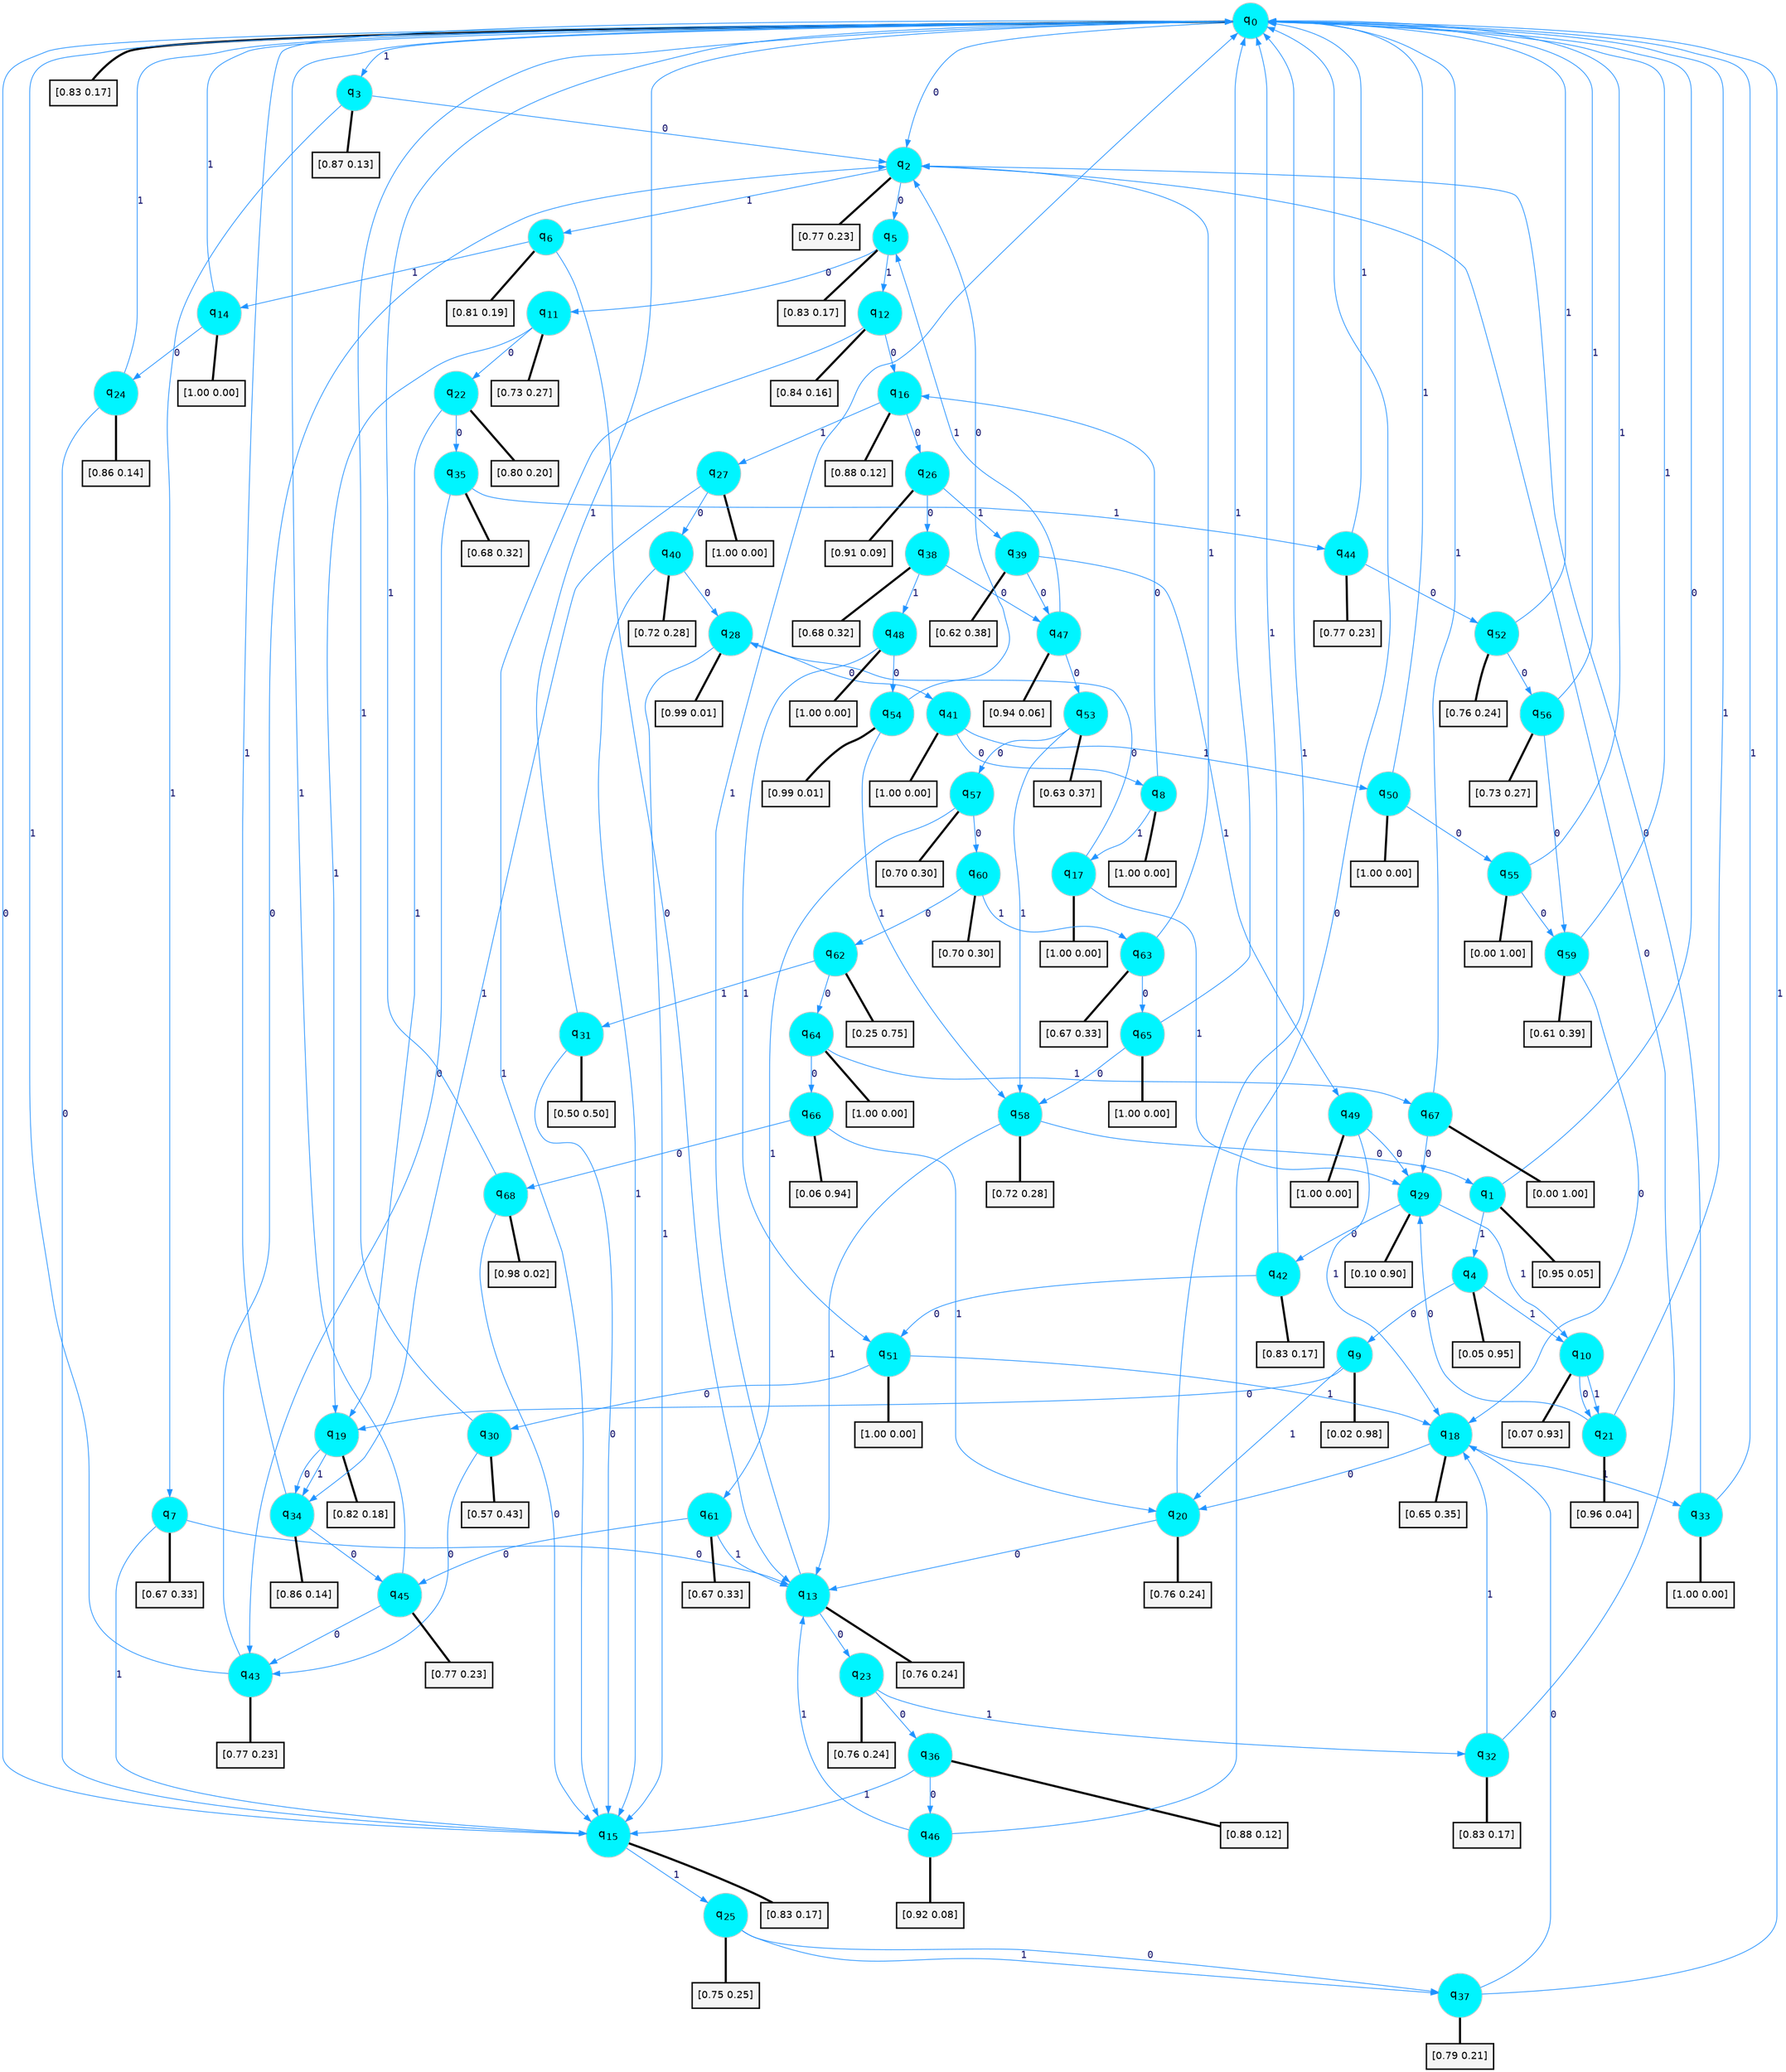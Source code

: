 digraph G {
graph [
bgcolor=transparent, dpi=300, rankdir=TD, size="40,25"];
node [
color=gray, fillcolor=turquoise1, fontcolor=black, fontname=Helvetica, fontsize=16, fontweight=bold, shape=circle, style=filled];
edge [
arrowsize=1, color=dodgerblue1, fontcolor=midnightblue, fontname=courier, fontweight=bold, penwidth=1, style=solid, weight=20];
0[label=<q<SUB>0</SUB>>];
1[label=<q<SUB>1</SUB>>];
2[label=<q<SUB>2</SUB>>];
3[label=<q<SUB>3</SUB>>];
4[label=<q<SUB>4</SUB>>];
5[label=<q<SUB>5</SUB>>];
6[label=<q<SUB>6</SUB>>];
7[label=<q<SUB>7</SUB>>];
8[label=<q<SUB>8</SUB>>];
9[label=<q<SUB>9</SUB>>];
10[label=<q<SUB>10</SUB>>];
11[label=<q<SUB>11</SUB>>];
12[label=<q<SUB>12</SUB>>];
13[label=<q<SUB>13</SUB>>];
14[label=<q<SUB>14</SUB>>];
15[label=<q<SUB>15</SUB>>];
16[label=<q<SUB>16</SUB>>];
17[label=<q<SUB>17</SUB>>];
18[label=<q<SUB>18</SUB>>];
19[label=<q<SUB>19</SUB>>];
20[label=<q<SUB>20</SUB>>];
21[label=<q<SUB>21</SUB>>];
22[label=<q<SUB>22</SUB>>];
23[label=<q<SUB>23</SUB>>];
24[label=<q<SUB>24</SUB>>];
25[label=<q<SUB>25</SUB>>];
26[label=<q<SUB>26</SUB>>];
27[label=<q<SUB>27</SUB>>];
28[label=<q<SUB>28</SUB>>];
29[label=<q<SUB>29</SUB>>];
30[label=<q<SUB>30</SUB>>];
31[label=<q<SUB>31</SUB>>];
32[label=<q<SUB>32</SUB>>];
33[label=<q<SUB>33</SUB>>];
34[label=<q<SUB>34</SUB>>];
35[label=<q<SUB>35</SUB>>];
36[label=<q<SUB>36</SUB>>];
37[label=<q<SUB>37</SUB>>];
38[label=<q<SUB>38</SUB>>];
39[label=<q<SUB>39</SUB>>];
40[label=<q<SUB>40</SUB>>];
41[label=<q<SUB>41</SUB>>];
42[label=<q<SUB>42</SUB>>];
43[label=<q<SUB>43</SUB>>];
44[label=<q<SUB>44</SUB>>];
45[label=<q<SUB>45</SUB>>];
46[label=<q<SUB>46</SUB>>];
47[label=<q<SUB>47</SUB>>];
48[label=<q<SUB>48</SUB>>];
49[label=<q<SUB>49</SUB>>];
50[label=<q<SUB>50</SUB>>];
51[label=<q<SUB>51</SUB>>];
52[label=<q<SUB>52</SUB>>];
53[label=<q<SUB>53</SUB>>];
54[label=<q<SUB>54</SUB>>];
55[label=<q<SUB>55</SUB>>];
56[label=<q<SUB>56</SUB>>];
57[label=<q<SUB>57</SUB>>];
58[label=<q<SUB>58</SUB>>];
59[label=<q<SUB>59</SUB>>];
60[label=<q<SUB>60</SUB>>];
61[label=<q<SUB>61</SUB>>];
62[label=<q<SUB>62</SUB>>];
63[label=<q<SUB>63</SUB>>];
64[label=<q<SUB>64</SUB>>];
65[label=<q<SUB>65</SUB>>];
66[label=<q<SUB>66</SUB>>];
67[label=<q<SUB>67</SUB>>];
68[label=<q<SUB>68</SUB>>];
69[label="[0.83 0.17]", shape=box,fontcolor=black, fontname=Helvetica, fontsize=14, penwidth=2, fillcolor=whitesmoke,color=black];
70[label="[0.95 0.05]", shape=box,fontcolor=black, fontname=Helvetica, fontsize=14, penwidth=2, fillcolor=whitesmoke,color=black];
71[label="[0.77 0.23]", shape=box,fontcolor=black, fontname=Helvetica, fontsize=14, penwidth=2, fillcolor=whitesmoke,color=black];
72[label="[0.87 0.13]", shape=box,fontcolor=black, fontname=Helvetica, fontsize=14, penwidth=2, fillcolor=whitesmoke,color=black];
73[label="[0.05 0.95]", shape=box,fontcolor=black, fontname=Helvetica, fontsize=14, penwidth=2, fillcolor=whitesmoke,color=black];
74[label="[0.83 0.17]", shape=box,fontcolor=black, fontname=Helvetica, fontsize=14, penwidth=2, fillcolor=whitesmoke,color=black];
75[label="[0.81 0.19]", shape=box,fontcolor=black, fontname=Helvetica, fontsize=14, penwidth=2, fillcolor=whitesmoke,color=black];
76[label="[0.67 0.33]", shape=box,fontcolor=black, fontname=Helvetica, fontsize=14, penwidth=2, fillcolor=whitesmoke,color=black];
77[label="[1.00 0.00]", shape=box,fontcolor=black, fontname=Helvetica, fontsize=14, penwidth=2, fillcolor=whitesmoke,color=black];
78[label="[0.02 0.98]", shape=box,fontcolor=black, fontname=Helvetica, fontsize=14, penwidth=2, fillcolor=whitesmoke,color=black];
79[label="[0.07 0.93]", shape=box,fontcolor=black, fontname=Helvetica, fontsize=14, penwidth=2, fillcolor=whitesmoke,color=black];
80[label="[0.73 0.27]", shape=box,fontcolor=black, fontname=Helvetica, fontsize=14, penwidth=2, fillcolor=whitesmoke,color=black];
81[label="[0.84 0.16]", shape=box,fontcolor=black, fontname=Helvetica, fontsize=14, penwidth=2, fillcolor=whitesmoke,color=black];
82[label="[0.76 0.24]", shape=box,fontcolor=black, fontname=Helvetica, fontsize=14, penwidth=2, fillcolor=whitesmoke,color=black];
83[label="[1.00 0.00]", shape=box,fontcolor=black, fontname=Helvetica, fontsize=14, penwidth=2, fillcolor=whitesmoke,color=black];
84[label="[0.83 0.17]", shape=box,fontcolor=black, fontname=Helvetica, fontsize=14, penwidth=2, fillcolor=whitesmoke,color=black];
85[label="[0.88 0.12]", shape=box,fontcolor=black, fontname=Helvetica, fontsize=14, penwidth=2, fillcolor=whitesmoke,color=black];
86[label="[1.00 0.00]", shape=box,fontcolor=black, fontname=Helvetica, fontsize=14, penwidth=2, fillcolor=whitesmoke,color=black];
87[label="[0.65 0.35]", shape=box,fontcolor=black, fontname=Helvetica, fontsize=14, penwidth=2, fillcolor=whitesmoke,color=black];
88[label="[0.82 0.18]", shape=box,fontcolor=black, fontname=Helvetica, fontsize=14, penwidth=2, fillcolor=whitesmoke,color=black];
89[label="[0.76 0.24]", shape=box,fontcolor=black, fontname=Helvetica, fontsize=14, penwidth=2, fillcolor=whitesmoke,color=black];
90[label="[0.96 0.04]", shape=box,fontcolor=black, fontname=Helvetica, fontsize=14, penwidth=2, fillcolor=whitesmoke,color=black];
91[label="[0.80 0.20]", shape=box,fontcolor=black, fontname=Helvetica, fontsize=14, penwidth=2, fillcolor=whitesmoke,color=black];
92[label="[0.76 0.24]", shape=box,fontcolor=black, fontname=Helvetica, fontsize=14, penwidth=2, fillcolor=whitesmoke,color=black];
93[label="[0.86 0.14]", shape=box,fontcolor=black, fontname=Helvetica, fontsize=14, penwidth=2, fillcolor=whitesmoke,color=black];
94[label="[0.75 0.25]", shape=box,fontcolor=black, fontname=Helvetica, fontsize=14, penwidth=2, fillcolor=whitesmoke,color=black];
95[label="[0.91 0.09]", shape=box,fontcolor=black, fontname=Helvetica, fontsize=14, penwidth=2, fillcolor=whitesmoke,color=black];
96[label="[1.00 0.00]", shape=box,fontcolor=black, fontname=Helvetica, fontsize=14, penwidth=2, fillcolor=whitesmoke,color=black];
97[label="[0.99 0.01]", shape=box,fontcolor=black, fontname=Helvetica, fontsize=14, penwidth=2, fillcolor=whitesmoke,color=black];
98[label="[0.10 0.90]", shape=box,fontcolor=black, fontname=Helvetica, fontsize=14, penwidth=2, fillcolor=whitesmoke,color=black];
99[label="[0.57 0.43]", shape=box,fontcolor=black, fontname=Helvetica, fontsize=14, penwidth=2, fillcolor=whitesmoke,color=black];
100[label="[0.50 0.50]", shape=box,fontcolor=black, fontname=Helvetica, fontsize=14, penwidth=2, fillcolor=whitesmoke,color=black];
101[label="[0.83 0.17]", shape=box,fontcolor=black, fontname=Helvetica, fontsize=14, penwidth=2, fillcolor=whitesmoke,color=black];
102[label="[1.00 0.00]", shape=box,fontcolor=black, fontname=Helvetica, fontsize=14, penwidth=2, fillcolor=whitesmoke,color=black];
103[label="[0.86 0.14]", shape=box,fontcolor=black, fontname=Helvetica, fontsize=14, penwidth=2, fillcolor=whitesmoke,color=black];
104[label="[0.68 0.32]", shape=box,fontcolor=black, fontname=Helvetica, fontsize=14, penwidth=2, fillcolor=whitesmoke,color=black];
105[label="[0.88 0.12]", shape=box,fontcolor=black, fontname=Helvetica, fontsize=14, penwidth=2, fillcolor=whitesmoke,color=black];
106[label="[0.79 0.21]", shape=box,fontcolor=black, fontname=Helvetica, fontsize=14, penwidth=2, fillcolor=whitesmoke,color=black];
107[label="[0.68 0.32]", shape=box,fontcolor=black, fontname=Helvetica, fontsize=14, penwidth=2, fillcolor=whitesmoke,color=black];
108[label="[0.62 0.38]", shape=box,fontcolor=black, fontname=Helvetica, fontsize=14, penwidth=2, fillcolor=whitesmoke,color=black];
109[label="[0.72 0.28]", shape=box,fontcolor=black, fontname=Helvetica, fontsize=14, penwidth=2, fillcolor=whitesmoke,color=black];
110[label="[1.00 0.00]", shape=box,fontcolor=black, fontname=Helvetica, fontsize=14, penwidth=2, fillcolor=whitesmoke,color=black];
111[label="[0.83 0.17]", shape=box,fontcolor=black, fontname=Helvetica, fontsize=14, penwidth=2, fillcolor=whitesmoke,color=black];
112[label="[0.77 0.23]", shape=box,fontcolor=black, fontname=Helvetica, fontsize=14, penwidth=2, fillcolor=whitesmoke,color=black];
113[label="[0.77 0.23]", shape=box,fontcolor=black, fontname=Helvetica, fontsize=14, penwidth=2, fillcolor=whitesmoke,color=black];
114[label="[0.77 0.23]", shape=box,fontcolor=black, fontname=Helvetica, fontsize=14, penwidth=2, fillcolor=whitesmoke,color=black];
115[label="[0.92 0.08]", shape=box,fontcolor=black, fontname=Helvetica, fontsize=14, penwidth=2, fillcolor=whitesmoke,color=black];
116[label="[0.94 0.06]", shape=box,fontcolor=black, fontname=Helvetica, fontsize=14, penwidth=2, fillcolor=whitesmoke,color=black];
117[label="[1.00 0.00]", shape=box,fontcolor=black, fontname=Helvetica, fontsize=14, penwidth=2, fillcolor=whitesmoke,color=black];
118[label="[1.00 0.00]", shape=box,fontcolor=black, fontname=Helvetica, fontsize=14, penwidth=2, fillcolor=whitesmoke,color=black];
119[label="[1.00 0.00]", shape=box,fontcolor=black, fontname=Helvetica, fontsize=14, penwidth=2, fillcolor=whitesmoke,color=black];
120[label="[1.00 0.00]", shape=box,fontcolor=black, fontname=Helvetica, fontsize=14, penwidth=2, fillcolor=whitesmoke,color=black];
121[label="[0.76 0.24]", shape=box,fontcolor=black, fontname=Helvetica, fontsize=14, penwidth=2, fillcolor=whitesmoke,color=black];
122[label="[0.63 0.37]", shape=box,fontcolor=black, fontname=Helvetica, fontsize=14, penwidth=2, fillcolor=whitesmoke,color=black];
123[label="[0.99 0.01]", shape=box,fontcolor=black, fontname=Helvetica, fontsize=14, penwidth=2, fillcolor=whitesmoke,color=black];
124[label="[0.00 1.00]", shape=box,fontcolor=black, fontname=Helvetica, fontsize=14, penwidth=2, fillcolor=whitesmoke,color=black];
125[label="[0.73 0.27]", shape=box,fontcolor=black, fontname=Helvetica, fontsize=14, penwidth=2, fillcolor=whitesmoke,color=black];
126[label="[0.70 0.30]", shape=box,fontcolor=black, fontname=Helvetica, fontsize=14, penwidth=2, fillcolor=whitesmoke,color=black];
127[label="[0.72 0.28]", shape=box,fontcolor=black, fontname=Helvetica, fontsize=14, penwidth=2, fillcolor=whitesmoke,color=black];
128[label="[0.61 0.39]", shape=box,fontcolor=black, fontname=Helvetica, fontsize=14, penwidth=2, fillcolor=whitesmoke,color=black];
129[label="[0.70 0.30]", shape=box,fontcolor=black, fontname=Helvetica, fontsize=14, penwidth=2, fillcolor=whitesmoke,color=black];
130[label="[0.67 0.33]", shape=box,fontcolor=black, fontname=Helvetica, fontsize=14, penwidth=2, fillcolor=whitesmoke,color=black];
131[label="[0.25 0.75]", shape=box,fontcolor=black, fontname=Helvetica, fontsize=14, penwidth=2, fillcolor=whitesmoke,color=black];
132[label="[0.67 0.33]", shape=box,fontcolor=black, fontname=Helvetica, fontsize=14, penwidth=2, fillcolor=whitesmoke,color=black];
133[label="[1.00 0.00]", shape=box,fontcolor=black, fontname=Helvetica, fontsize=14, penwidth=2, fillcolor=whitesmoke,color=black];
134[label="[1.00 0.00]", shape=box,fontcolor=black, fontname=Helvetica, fontsize=14, penwidth=2, fillcolor=whitesmoke,color=black];
135[label="[0.06 0.94]", shape=box,fontcolor=black, fontname=Helvetica, fontsize=14, penwidth=2, fillcolor=whitesmoke,color=black];
136[label="[0.00 1.00]", shape=box,fontcolor=black, fontname=Helvetica, fontsize=14, penwidth=2, fillcolor=whitesmoke,color=black];
137[label="[0.98 0.02]", shape=box,fontcolor=black, fontname=Helvetica, fontsize=14, penwidth=2, fillcolor=whitesmoke,color=black];
0->2 [label=0];
0->3 [label=1];
0->69 [arrowhead=none, penwidth=3,color=black];
1->0 [label=0];
1->4 [label=1];
1->70 [arrowhead=none, penwidth=3,color=black];
2->5 [label=0];
2->6 [label=1];
2->71 [arrowhead=none, penwidth=3,color=black];
3->2 [label=0];
3->7 [label=1];
3->72 [arrowhead=none, penwidth=3,color=black];
4->9 [label=0];
4->10 [label=1];
4->73 [arrowhead=none, penwidth=3,color=black];
5->11 [label=0];
5->12 [label=1];
5->74 [arrowhead=none, penwidth=3,color=black];
6->13 [label=0];
6->14 [label=1];
6->75 [arrowhead=none, penwidth=3,color=black];
7->13 [label=0];
7->15 [label=1];
7->76 [arrowhead=none, penwidth=3,color=black];
8->16 [label=0];
8->17 [label=1];
8->77 [arrowhead=none, penwidth=3,color=black];
9->19 [label=0];
9->20 [label=1];
9->78 [arrowhead=none, penwidth=3,color=black];
10->21 [label=0];
10->21 [label=1];
10->79 [arrowhead=none, penwidth=3,color=black];
11->22 [label=0];
11->19 [label=1];
11->80 [arrowhead=none, penwidth=3,color=black];
12->16 [label=0];
12->15 [label=1];
12->81 [arrowhead=none, penwidth=3,color=black];
13->23 [label=0];
13->0 [label=1];
13->82 [arrowhead=none, penwidth=3,color=black];
14->24 [label=0];
14->0 [label=1];
14->83 [arrowhead=none, penwidth=3,color=black];
15->0 [label=0];
15->25 [label=1];
15->84 [arrowhead=none, penwidth=3,color=black];
16->26 [label=0];
16->27 [label=1];
16->85 [arrowhead=none, penwidth=3,color=black];
17->28 [label=0];
17->29 [label=1];
17->86 [arrowhead=none, penwidth=3,color=black];
18->20 [label=0];
18->33 [label=1];
18->87 [arrowhead=none, penwidth=3,color=black];
19->34 [label=0];
19->34 [label=1];
19->88 [arrowhead=none, penwidth=3,color=black];
20->13 [label=0];
20->0 [label=1];
20->89 [arrowhead=none, penwidth=3,color=black];
21->29 [label=0];
21->0 [label=1];
21->90 [arrowhead=none, penwidth=3,color=black];
22->35 [label=0];
22->19 [label=1];
22->91 [arrowhead=none, penwidth=3,color=black];
23->36 [label=0];
23->32 [label=1];
23->92 [arrowhead=none, penwidth=3,color=black];
24->15 [label=0];
24->0 [label=1];
24->93 [arrowhead=none, penwidth=3,color=black];
25->37 [label=0];
25->37 [label=1];
25->94 [arrowhead=none, penwidth=3,color=black];
26->38 [label=0];
26->39 [label=1];
26->95 [arrowhead=none, penwidth=3,color=black];
27->40 [label=0];
27->34 [label=1];
27->96 [arrowhead=none, penwidth=3,color=black];
28->41 [label=0];
28->15 [label=1];
28->97 [arrowhead=none, penwidth=3,color=black];
29->42 [label=0];
29->10 [label=1];
29->98 [arrowhead=none, penwidth=3,color=black];
30->43 [label=0];
30->0 [label=1];
30->99 [arrowhead=none, penwidth=3,color=black];
31->15 [label=0];
31->0 [label=1];
31->100 [arrowhead=none, penwidth=3,color=black];
32->2 [label=0];
32->18 [label=1];
32->101 [arrowhead=none, penwidth=3,color=black];
33->2 [label=0];
33->0 [label=1];
33->102 [arrowhead=none, penwidth=3,color=black];
34->45 [label=0];
34->0 [label=1];
34->103 [arrowhead=none, penwidth=3,color=black];
35->43 [label=0];
35->44 [label=1];
35->104 [arrowhead=none, penwidth=3,color=black];
36->46 [label=0];
36->15 [label=1];
36->105 [arrowhead=none, penwidth=3,color=black];
37->18 [label=0];
37->0 [label=1];
37->106 [arrowhead=none, penwidth=3,color=black];
38->47 [label=0];
38->48 [label=1];
38->107 [arrowhead=none, penwidth=3,color=black];
39->47 [label=0];
39->49 [label=1];
39->108 [arrowhead=none, penwidth=3,color=black];
40->28 [label=0];
40->15 [label=1];
40->109 [arrowhead=none, penwidth=3,color=black];
41->8 [label=0];
41->50 [label=1];
41->110 [arrowhead=none, penwidth=3,color=black];
42->51 [label=0];
42->0 [label=1];
42->111 [arrowhead=none, penwidth=3,color=black];
43->2 [label=0];
43->0 [label=1];
43->112 [arrowhead=none, penwidth=3,color=black];
44->52 [label=0];
44->0 [label=1];
44->113 [arrowhead=none, penwidth=3,color=black];
45->43 [label=0];
45->0 [label=1];
45->114 [arrowhead=none, penwidth=3,color=black];
46->0 [label=0];
46->13 [label=1];
46->115 [arrowhead=none, penwidth=3,color=black];
47->53 [label=0];
47->5 [label=1];
47->116 [arrowhead=none, penwidth=3,color=black];
48->54 [label=0];
48->51 [label=1];
48->117 [arrowhead=none, penwidth=3,color=black];
49->29 [label=0];
49->18 [label=1];
49->118 [arrowhead=none, penwidth=3,color=black];
50->55 [label=0];
50->0 [label=1];
50->119 [arrowhead=none, penwidth=3,color=black];
51->30 [label=0];
51->18 [label=1];
51->120 [arrowhead=none, penwidth=3,color=black];
52->56 [label=0];
52->0 [label=1];
52->121 [arrowhead=none, penwidth=3,color=black];
53->57 [label=0];
53->58 [label=1];
53->122 [arrowhead=none, penwidth=3,color=black];
54->2 [label=0];
54->58 [label=1];
54->123 [arrowhead=none, penwidth=3,color=black];
55->59 [label=0];
55->0 [label=1];
55->124 [arrowhead=none, penwidth=3,color=black];
56->59 [label=0];
56->0 [label=1];
56->125 [arrowhead=none, penwidth=3,color=black];
57->60 [label=0];
57->61 [label=1];
57->126 [arrowhead=none, penwidth=3,color=black];
58->1 [label=0];
58->13 [label=1];
58->127 [arrowhead=none, penwidth=3,color=black];
59->18 [label=0];
59->0 [label=1];
59->128 [arrowhead=none, penwidth=3,color=black];
60->62 [label=0];
60->63 [label=1];
60->129 [arrowhead=none, penwidth=3,color=black];
61->45 [label=0];
61->13 [label=1];
61->130 [arrowhead=none, penwidth=3,color=black];
62->64 [label=0];
62->31 [label=1];
62->131 [arrowhead=none, penwidth=3,color=black];
63->65 [label=0];
63->2 [label=1];
63->132 [arrowhead=none, penwidth=3,color=black];
64->66 [label=0];
64->67 [label=1];
64->133 [arrowhead=none, penwidth=3,color=black];
65->58 [label=0];
65->0 [label=1];
65->134 [arrowhead=none, penwidth=3,color=black];
66->68 [label=0];
66->20 [label=1];
66->135 [arrowhead=none, penwidth=3,color=black];
67->29 [label=0];
67->0 [label=1];
67->136 [arrowhead=none, penwidth=3,color=black];
68->15 [label=0];
68->0 [label=1];
68->137 [arrowhead=none, penwidth=3,color=black];
}
